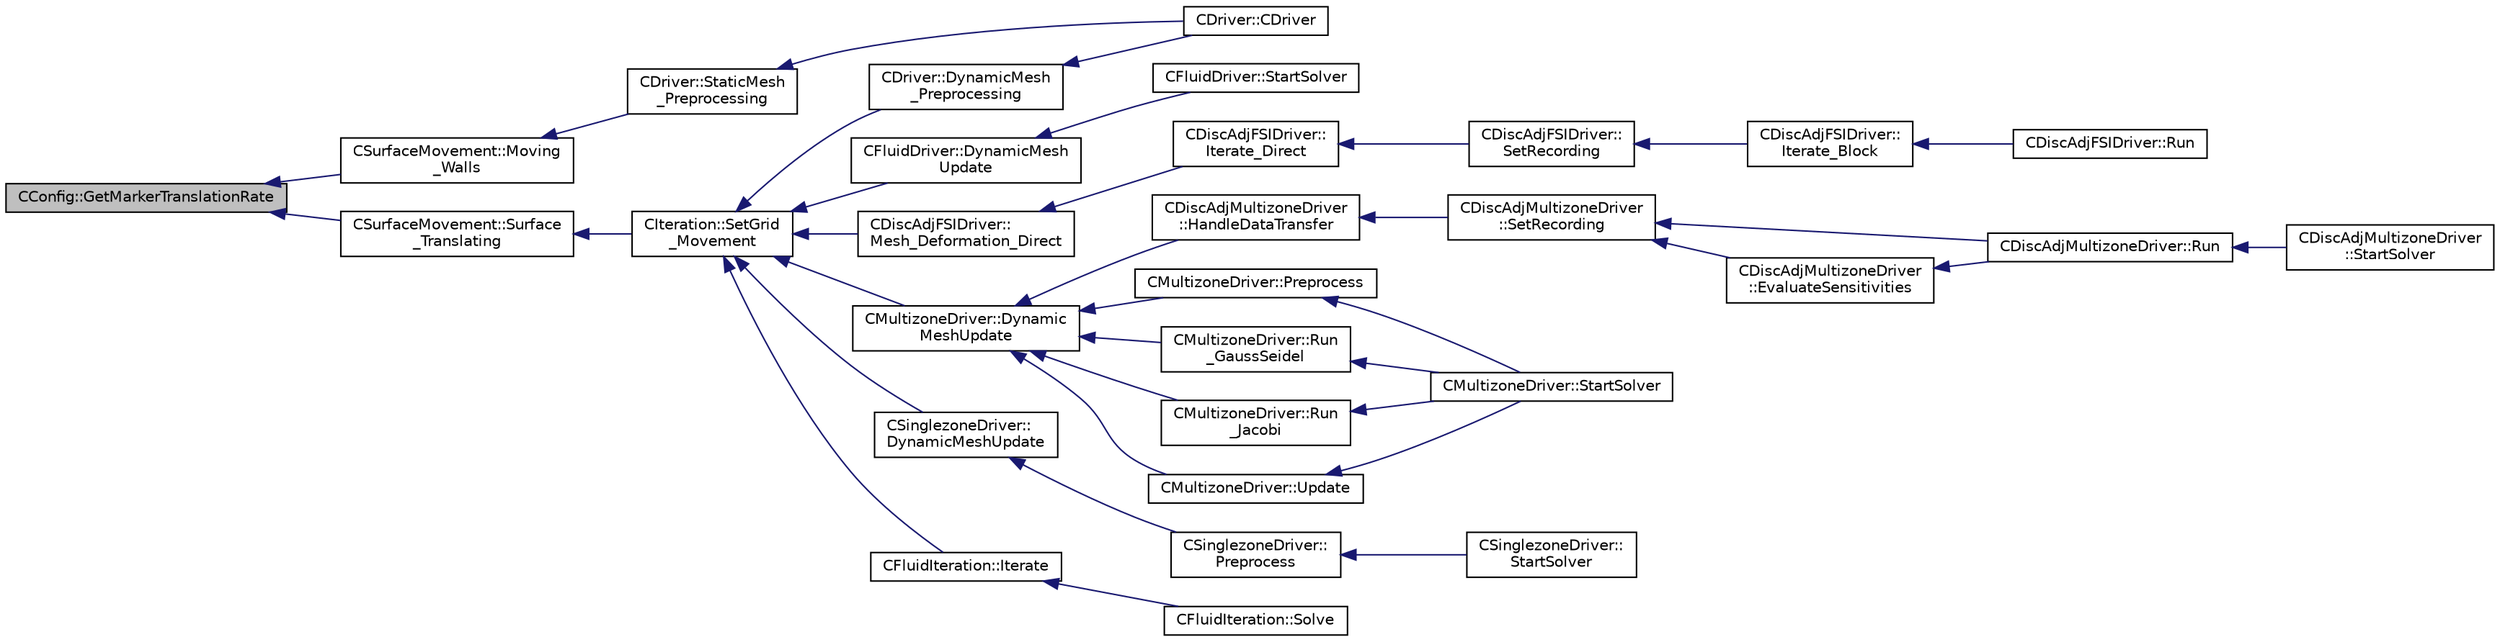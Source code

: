 digraph "CConfig::GetMarkerTranslationRate"
{
  edge [fontname="Helvetica",fontsize="10",labelfontname="Helvetica",labelfontsize="10"];
  node [fontname="Helvetica",fontsize="10",shape=record];
  rankdir="LR";
  Node7691 [label="CConfig::GetMarkerTranslationRate",height=0.2,width=0.4,color="black", fillcolor="grey75", style="filled", fontcolor="black"];
  Node7691 -> Node7692 [dir="back",color="midnightblue",fontsize="10",style="solid",fontname="Helvetica"];
  Node7692 [label="CSurfaceMovement::Moving\l_Walls",height=0.2,width=0.4,color="black", fillcolor="white", style="filled",URL="$class_c_surface_movement.html#a0e7916b44ba0f93ff3affe52a2abe930",tooltip="Set the translational/rotational velocity for a moving wall. "];
  Node7692 -> Node7693 [dir="back",color="midnightblue",fontsize="10",style="solid",fontname="Helvetica"];
  Node7693 [label="CDriver::StaticMesh\l_Preprocessing",height=0.2,width=0.4,color="black", fillcolor="white", style="filled",URL="$class_c_driver.html#ac4ac2e6f55c3956cfa44e07e03509112",tooltip="Initiate value for static mesh movement such as the gridVel for the ROTATING frame. "];
  Node7693 -> Node7694 [dir="back",color="midnightblue",fontsize="10",style="solid",fontname="Helvetica"];
  Node7694 [label="CDriver::CDriver",height=0.2,width=0.4,color="black", fillcolor="white", style="filled",URL="$class_c_driver.html#a3fca4a013a6efa9bbb38fe78a86b5f3d",tooltip="Constructor of the class. "];
  Node7691 -> Node7695 [dir="back",color="midnightblue",fontsize="10",style="solid",fontname="Helvetica"];
  Node7695 [label="CSurfaceMovement::Surface\l_Translating",height=0.2,width=0.4,color="black", fillcolor="white", style="filled",URL="$class_c_surface_movement.html#aaa5e3a14a55a7d1fe4c00b8cd195497f",tooltip="Computes the displacement of a translating surface for a dynamic mesh simulation. ..."];
  Node7695 -> Node7696 [dir="back",color="midnightblue",fontsize="10",style="solid",fontname="Helvetica"];
  Node7696 [label="CIteration::SetGrid\l_Movement",height=0.2,width=0.4,color="black", fillcolor="white", style="filled",URL="$class_c_iteration.html#a7b36785762f6b0c214569b185b858b6c",tooltip="Updates the positions and grid velocities for dynamic meshes between physical time steps..."];
  Node7696 -> Node7697 [dir="back",color="midnightblue",fontsize="10",style="solid",fontname="Helvetica"];
  Node7697 [label="CDriver::DynamicMesh\l_Preprocessing",height=0.2,width=0.4,color="black", fillcolor="white", style="filled",URL="$class_c_driver.html#af585d91d9c08dbddcc2b3e67dd5f5af9",tooltip="GridMovement_Preprocessing. "];
  Node7697 -> Node7694 [dir="back",color="midnightblue",fontsize="10",style="solid",fontname="Helvetica"];
  Node7696 -> Node7698 [dir="back",color="midnightblue",fontsize="10",style="solid",fontname="Helvetica"];
  Node7698 [label="CFluidDriver::DynamicMesh\lUpdate",height=0.2,width=0.4,color="black", fillcolor="white", style="filled",URL="$class_c_fluid_driver.html#a4eee67049f34a1875a42afa470e9f828",tooltip="Perform a dynamic mesh deformation, included grid velocity computation and the update of the multigri..."];
  Node7698 -> Node7699 [dir="back",color="midnightblue",fontsize="10",style="solid",fontname="Helvetica"];
  Node7699 [label="CFluidDriver::StartSolver",height=0.2,width=0.4,color="black", fillcolor="white", style="filled",URL="$class_c_fluid_driver.html#a1c122d5a4b5f562f69a84aef2b8bd6d5",tooltip="Launch the computation for all zones and all physics. "];
  Node7696 -> Node7700 [dir="back",color="midnightblue",fontsize="10",style="solid",fontname="Helvetica"];
  Node7700 [label="CDiscAdjFSIDriver::\lMesh_Deformation_Direct",height=0.2,width=0.4,color="black", fillcolor="white", style="filled",URL="$class_c_disc_adj_f_s_i_driver.html#ad683500d6b3773af342165b1b18f5c59",tooltip="Run a direct mesh deformation. "];
  Node7700 -> Node7701 [dir="back",color="midnightblue",fontsize="10",style="solid",fontname="Helvetica"];
  Node7701 [label="CDiscAdjFSIDriver::\lIterate_Direct",height=0.2,width=0.4,color="black", fillcolor="white", style="filled",URL="$class_c_disc_adj_f_s_i_driver.html#acd9e7f14d860522e48ba2b6db34efd49",tooltip="Iterate the direct solver for recording. "];
  Node7701 -> Node7702 [dir="back",color="midnightblue",fontsize="10",style="solid",fontname="Helvetica"];
  Node7702 [label="CDiscAdjFSIDriver::\lSetRecording",height=0.2,width=0.4,color="black", fillcolor="white", style="filled",URL="$class_c_disc_adj_f_s_i_driver.html#ab07394a77802e469a321ccd1b10cb988",tooltip="Set the recording for a Discrete Adjoint iteration for the FSI problem. "];
  Node7702 -> Node7703 [dir="back",color="midnightblue",fontsize="10",style="solid",fontname="Helvetica"];
  Node7703 [label="CDiscAdjFSIDriver::\lIterate_Block",height=0.2,width=0.4,color="black", fillcolor="white", style="filled",URL="$class_c_disc_adj_f_s_i_driver.html#a84949f139fa795b7d34d6ff77e82eb5c",tooltip="Iterate a certain block for adjoint FSI - may be the whole set of variables or independent and subite..."];
  Node7703 -> Node7704 [dir="back",color="midnightblue",fontsize="10",style="solid",fontname="Helvetica"];
  Node7704 [label="CDiscAdjFSIDriver::Run",height=0.2,width=0.4,color="black", fillcolor="white", style="filled",URL="$class_c_disc_adj_f_s_i_driver.html#a2e965d6e9c4dcfc296077cae225cab21",tooltip="Run a Discrete Adjoint iteration for the FSI problem. "];
  Node7696 -> Node7705 [dir="back",color="midnightblue",fontsize="10",style="solid",fontname="Helvetica"];
  Node7705 [label="CMultizoneDriver::Dynamic\lMeshUpdate",height=0.2,width=0.4,color="black", fillcolor="white", style="filled",URL="$class_c_multizone_driver.html#ad28a95a48e9750237a5e2b1bf2c4aac9",tooltip="Perform a dynamic mesh deformation, included grid velocity computation and the update of the multigri..."];
  Node7705 -> Node7706 [dir="back",color="midnightblue",fontsize="10",style="solid",fontname="Helvetica"];
  Node7706 [label="CDiscAdjMultizoneDriver\l::HandleDataTransfer",height=0.2,width=0.4,color="black", fillcolor="white", style="filled",URL="$class_c_disc_adj_multizone_driver.html#ab33de05a7a1f77dcf60014a4a35dd4f1",tooltip="Transfer data between zones and update grids when required. "];
  Node7706 -> Node7707 [dir="back",color="midnightblue",fontsize="10",style="solid",fontname="Helvetica"];
  Node7707 [label="CDiscAdjMultizoneDriver\l::SetRecording",height=0.2,width=0.4,color="black", fillcolor="white", style="filled",URL="$class_c_disc_adj_multizone_driver.html#a441f8669a04147aacab7df463e1dd021",tooltip="Record one iteration of the primal problem within each zone. "];
  Node7707 -> Node7708 [dir="back",color="midnightblue",fontsize="10",style="solid",fontname="Helvetica"];
  Node7708 [label="CDiscAdjMultizoneDriver::Run",height=0.2,width=0.4,color="black", fillcolor="white", style="filled",URL="$class_c_disc_adj_multizone_driver.html#af996aecdb6d20aa4fc81c9b67295abf5",tooltip="[Overload] Run an discrete adjoint update of all solvers within multiple zones. "];
  Node7708 -> Node7709 [dir="back",color="midnightblue",fontsize="10",style="solid",fontname="Helvetica"];
  Node7709 [label="CDiscAdjMultizoneDriver\l::StartSolver",height=0.2,width=0.4,color="black", fillcolor="white", style="filled",URL="$class_c_disc_adj_multizone_driver.html#a75de0a1a482ceeed4301a384f1515092",tooltip="[Overload] Launch the computation for discrete adjoint multizone problems. "];
  Node7707 -> Node7710 [dir="back",color="midnightblue",fontsize="10",style="solid",fontname="Helvetica"];
  Node7710 [label="CDiscAdjMultizoneDriver\l::EvaluateSensitivities",height=0.2,width=0.4,color="black", fillcolor="white", style="filled",URL="$class_c_disc_adj_multizone_driver.html#ac2789097629674cfb7d4de64954024df",tooltip="Evaluate sensitivites for the current adjoint solution and output files. "];
  Node7710 -> Node7708 [dir="back",color="midnightblue",fontsize="10",style="solid",fontname="Helvetica"];
  Node7705 -> Node7711 [dir="back",color="midnightblue",fontsize="10",style="solid",fontname="Helvetica"];
  Node7711 [label="CMultizoneDriver::Preprocess",height=0.2,width=0.4,color="black", fillcolor="white", style="filled",URL="$class_c_multizone_driver.html#a29c97f0dff69501feb7d5f8fe2670088",tooltip="Preprocess the multizone iteration. "];
  Node7711 -> Node7712 [dir="back",color="midnightblue",fontsize="10",style="solid",fontname="Helvetica"];
  Node7712 [label="CMultizoneDriver::StartSolver",height=0.2,width=0.4,color="black", fillcolor="white", style="filled",URL="$class_c_multizone_driver.html#a03cfc000c383ef0d86d34e1c6aef5ff3",tooltip="[Overload] Launch the computation for multizone problems. "];
  Node7705 -> Node7713 [dir="back",color="midnightblue",fontsize="10",style="solid",fontname="Helvetica"];
  Node7713 [label="CMultizoneDriver::Run\l_GaussSeidel",height=0.2,width=0.4,color="black", fillcolor="white", style="filled",URL="$class_c_multizone_driver.html#a8036223cdbe0c0d4552f17f6bad9189b",tooltip="Run a Block Gauss-Seidel iteration in all physical zones. "];
  Node7713 -> Node7712 [dir="back",color="midnightblue",fontsize="10",style="solid",fontname="Helvetica"];
  Node7705 -> Node7714 [dir="back",color="midnightblue",fontsize="10",style="solid",fontname="Helvetica"];
  Node7714 [label="CMultizoneDriver::Run\l_Jacobi",height=0.2,width=0.4,color="black", fillcolor="white", style="filled",URL="$class_c_multizone_driver.html#a1bf2824daac5a10e8fb7387676eee338",tooltip="Run a Block-Jacobi iteration in all physical zones. "];
  Node7714 -> Node7712 [dir="back",color="midnightblue",fontsize="10",style="solid",fontname="Helvetica"];
  Node7705 -> Node7715 [dir="back",color="midnightblue",fontsize="10",style="solid",fontname="Helvetica"];
  Node7715 [label="CMultizoneDriver::Update",height=0.2,width=0.4,color="black", fillcolor="white", style="filled",URL="$class_c_multizone_driver.html#ac5d960382730c14b035965906cf02cb6",tooltip="Update the dual-time solution within multiple zones. "];
  Node7715 -> Node7712 [dir="back",color="midnightblue",fontsize="10",style="solid",fontname="Helvetica"];
  Node7696 -> Node7716 [dir="back",color="midnightblue",fontsize="10",style="solid",fontname="Helvetica"];
  Node7716 [label="CSinglezoneDriver::\lDynamicMeshUpdate",height=0.2,width=0.4,color="black", fillcolor="white", style="filled",URL="$class_c_singlezone_driver.html#a8cf4c7786b495d459818b656a7f6a357",tooltip="Perform a dynamic mesh deformation, included grid velocity computation and the update of the multigri..."];
  Node7716 -> Node7717 [dir="back",color="midnightblue",fontsize="10",style="solid",fontname="Helvetica"];
  Node7717 [label="CSinglezoneDriver::\lPreprocess",height=0.2,width=0.4,color="black", fillcolor="white", style="filled",URL="$class_c_singlezone_driver.html#adc6587c2d0cd656a4fbdebaf611fbbc8",tooltip="Preprocess the single-zone iteration. "];
  Node7717 -> Node7718 [dir="back",color="midnightblue",fontsize="10",style="solid",fontname="Helvetica"];
  Node7718 [label="CSinglezoneDriver::\lStartSolver",height=0.2,width=0.4,color="black", fillcolor="white", style="filled",URL="$class_c_singlezone_driver.html#a6eb4215f7ee740a6d5edb798110ce44a",tooltip="[Overload] Launch the computation for single-zone problems. "];
  Node7696 -> Node7719 [dir="back",color="midnightblue",fontsize="10",style="solid",fontname="Helvetica"];
  Node7719 [label="CFluidIteration::Iterate",height=0.2,width=0.4,color="black", fillcolor="white", style="filled",URL="$class_c_fluid_iteration.html#ab1379b4cba3d8c893395123fb6030986",tooltip="Perform a single iteration of the fluid system. "];
  Node7719 -> Node7720 [dir="back",color="midnightblue",fontsize="10",style="solid",fontname="Helvetica"];
  Node7720 [label="CFluidIteration::Solve",height=0.2,width=0.4,color="black", fillcolor="white", style="filled",URL="$class_c_fluid_iteration.html#ae22cd342c9c9d2ea5ac3f5103394ff80",tooltip="Iterate the fluid system for a number of Inner_Iter iterations. "];
}
